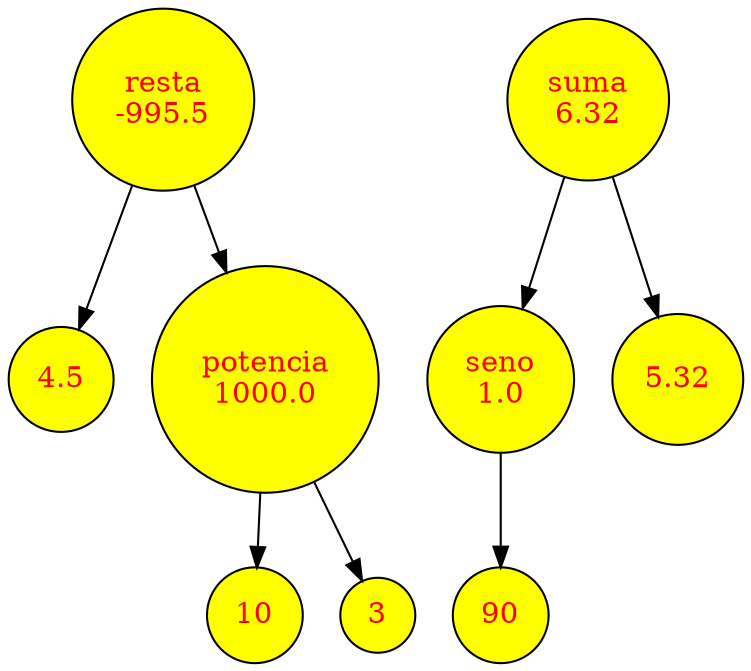 digraph Grafica {
	node [fillcolor=yellow fontcolor=red shape=circle style=filled]
	x1 [label=4.5]
	x2 [label=10]
	x3 [label=3]
	x4 [label="potencia
1000.0"]
	x4 -> x3
	x4 -> x2
	x5 [label="resta
-995.5"]
	x5 -> x4
	x5 -> x1
	x6 [label="seno
1.0"]
	x7 [label=90]
	x6 -> x7
	x8 [label=5.32]
	x9 [label="suma
6.32"]
	x9 -> x8
	x9 -> x6
}
